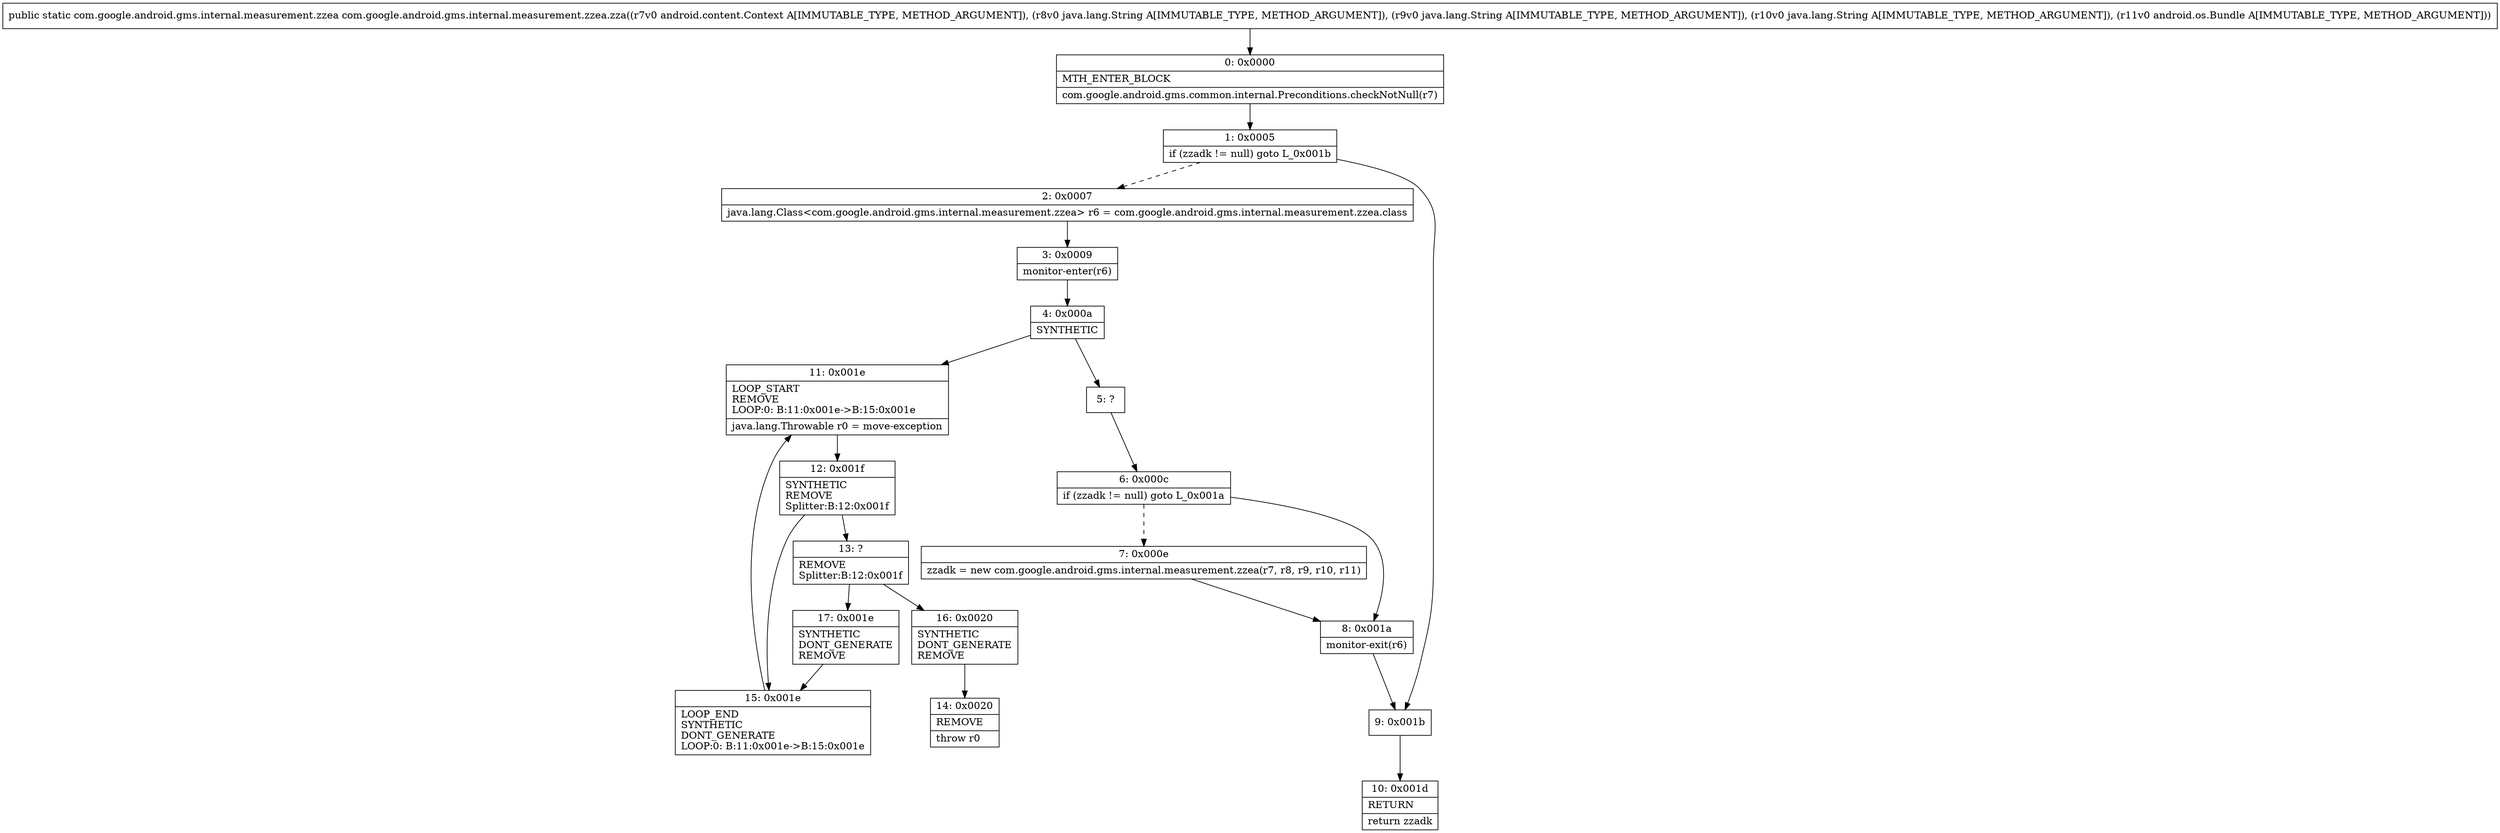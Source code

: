 digraph "CFG forcom.google.android.gms.internal.measurement.zzea.zza(Landroid\/content\/Context;Ljava\/lang\/String;Ljava\/lang\/String;Ljava\/lang\/String;Landroid\/os\/Bundle;)Lcom\/google\/android\/gms\/internal\/measurement\/zzea;" {
Node_0 [shape=record,label="{0\:\ 0x0000|MTH_ENTER_BLOCK\l|com.google.android.gms.common.internal.Preconditions.checkNotNull(r7)\l}"];
Node_1 [shape=record,label="{1\:\ 0x0005|if (zzadk != null) goto L_0x001b\l}"];
Node_2 [shape=record,label="{2\:\ 0x0007|java.lang.Class\<com.google.android.gms.internal.measurement.zzea\> r6 = com.google.android.gms.internal.measurement.zzea.class\l}"];
Node_3 [shape=record,label="{3\:\ 0x0009|monitor\-enter(r6)\l}"];
Node_4 [shape=record,label="{4\:\ 0x000a|SYNTHETIC\l}"];
Node_5 [shape=record,label="{5\:\ ?}"];
Node_6 [shape=record,label="{6\:\ 0x000c|if (zzadk != null) goto L_0x001a\l}"];
Node_7 [shape=record,label="{7\:\ 0x000e|zzadk = new com.google.android.gms.internal.measurement.zzea(r7, r8, r9, r10, r11)\l}"];
Node_8 [shape=record,label="{8\:\ 0x001a|monitor\-exit(r6)\l}"];
Node_9 [shape=record,label="{9\:\ 0x001b}"];
Node_10 [shape=record,label="{10\:\ 0x001d|RETURN\l|return zzadk\l}"];
Node_11 [shape=record,label="{11\:\ 0x001e|LOOP_START\lREMOVE\lLOOP:0: B:11:0x001e\-\>B:15:0x001e\l|java.lang.Throwable r0 = move\-exception\l}"];
Node_12 [shape=record,label="{12\:\ 0x001f|SYNTHETIC\lREMOVE\lSplitter:B:12:0x001f\l}"];
Node_13 [shape=record,label="{13\:\ ?|REMOVE\lSplitter:B:12:0x001f\l}"];
Node_14 [shape=record,label="{14\:\ 0x0020|REMOVE\l|throw r0\l}"];
Node_15 [shape=record,label="{15\:\ 0x001e|LOOP_END\lSYNTHETIC\lDONT_GENERATE\lLOOP:0: B:11:0x001e\-\>B:15:0x001e\l}"];
Node_16 [shape=record,label="{16\:\ 0x0020|SYNTHETIC\lDONT_GENERATE\lREMOVE\l}"];
Node_17 [shape=record,label="{17\:\ 0x001e|SYNTHETIC\lDONT_GENERATE\lREMOVE\l}"];
MethodNode[shape=record,label="{public static com.google.android.gms.internal.measurement.zzea com.google.android.gms.internal.measurement.zzea.zza((r7v0 android.content.Context A[IMMUTABLE_TYPE, METHOD_ARGUMENT]), (r8v0 java.lang.String A[IMMUTABLE_TYPE, METHOD_ARGUMENT]), (r9v0 java.lang.String A[IMMUTABLE_TYPE, METHOD_ARGUMENT]), (r10v0 java.lang.String A[IMMUTABLE_TYPE, METHOD_ARGUMENT]), (r11v0 android.os.Bundle A[IMMUTABLE_TYPE, METHOD_ARGUMENT])) }"];
MethodNode -> Node_0;
Node_0 -> Node_1;
Node_1 -> Node_2[style=dashed];
Node_1 -> Node_9;
Node_2 -> Node_3;
Node_3 -> Node_4;
Node_4 -> Node_5;
Node_4 -> Node_11;
Node_5 -> Node_6;
Node_6 -> Node_7[style=dashed];
Node_6 -> Node_8;
Node_7 -> Node_8;
Node_8 -> Node_9;
Node_9 -> Node_10;
Node_11 -> Node_12;
Node_12 -> Node_13;
Node_12 -> Node_15;
Node_13 -> Node_16;
Node_13 -> Node_17;
Node_15 -> Node_11;
Node_16 -> Node_14;
Node_17 -> Node_15;
}

